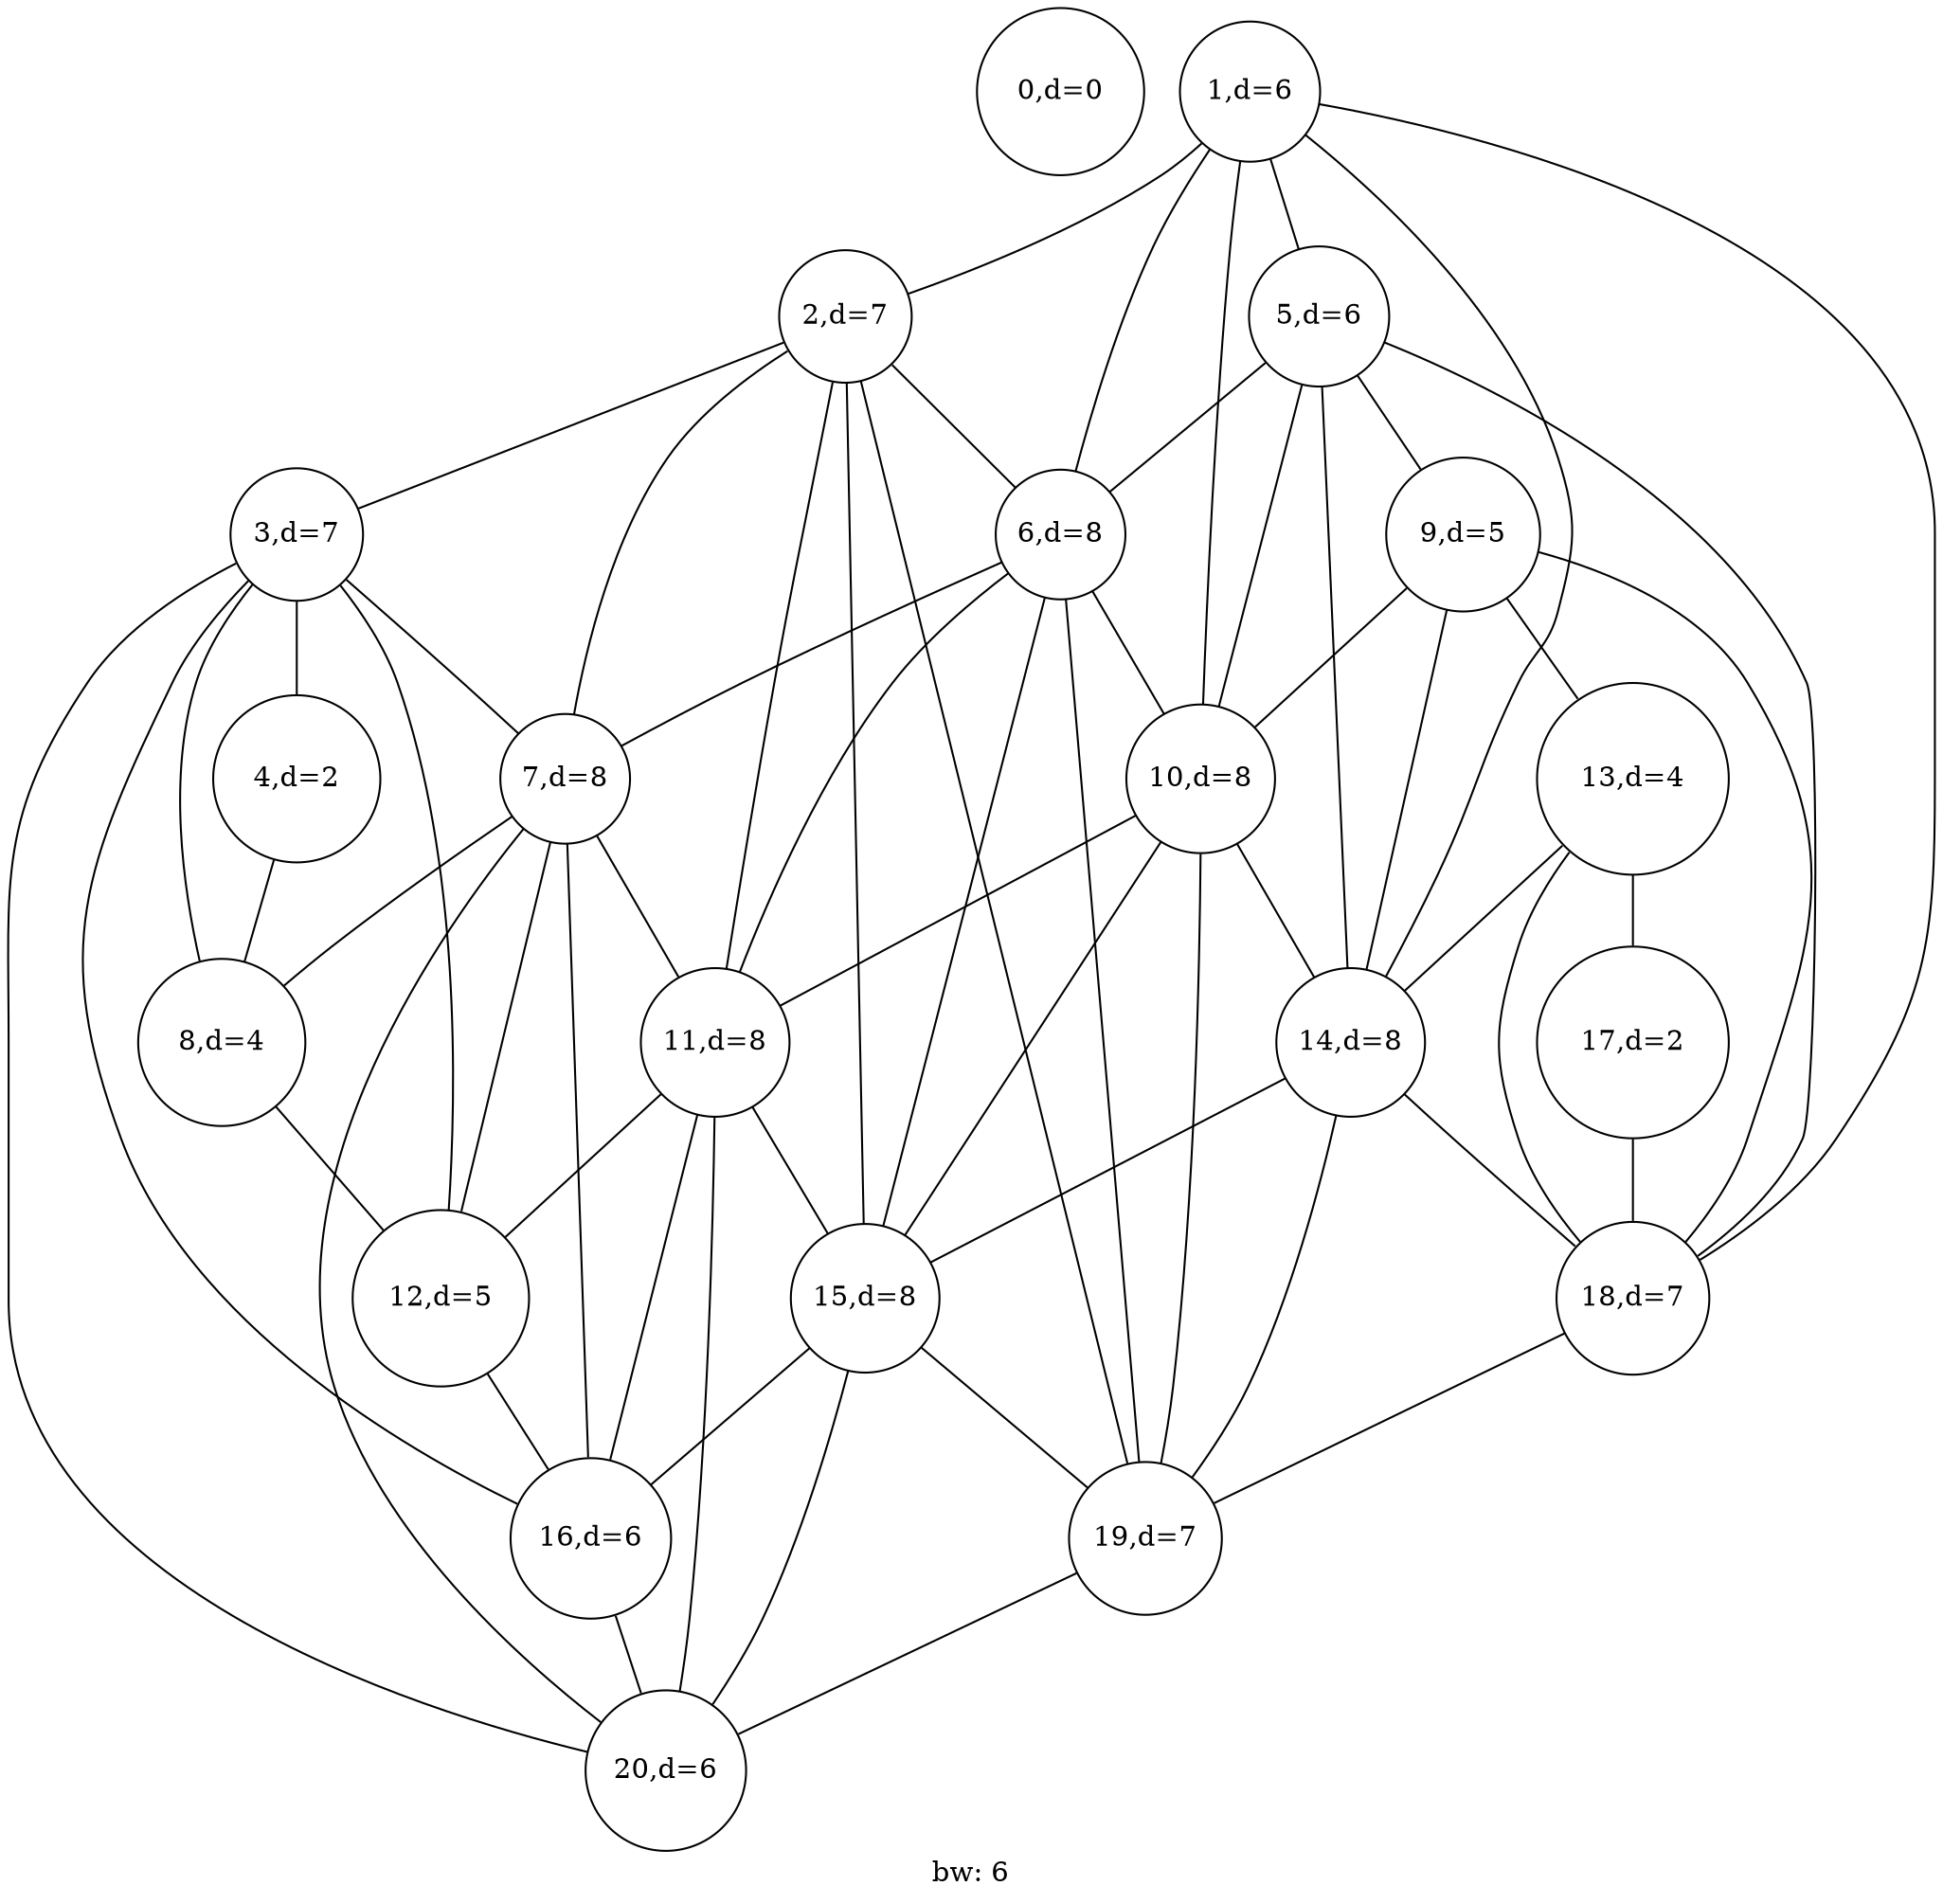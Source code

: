 graph {
overlap = scale;
splines = true;
node [shape=circle];
label = "bw: 6";
7145547 [ label = "0,d=0",height=0.00 ];
3912376 [ label = "1,d=6",height=0.60 ];
22172750 [ label = "2,d=7",height=0.70 ];
1892095 [ label = "3,d=7",height=0.70 ];
24408544 [ label = "4,d=2",height=0.20 ];
31476927 [ label = "5,d=6",height=0.60 ];
13549765 [ label = "6,d=8",height=0.80 ];
30541453 [ label = "7,d=8",height=0.80 ];
28061596 [ label = "8,d=4",height=0.40 ];
23710309 [ label = "9,d=5",height=0.50 ];
6744085 [ label = "10,d=8",height=0.80 ];
970341 [ label = "11,d=8",height=0.80 ];
1073282 [ label = "12,d=5",height=0.50 ];
19930840 [ label = "13,d=4",height=0.40 ];
3736006 [ label = "14,d=8",height=0.80 ];
10711912 [ label = "15,d=8",height=0.80 ];
15582114 [ label = "16,d=6",height=0.60 ];
29816185 [ label = "17,d=2",height=0.20 ];
18734302 [ label = "18,d=7",height=0.70 ];
26194423 [ label = "19,d=7",height=0.70 ];
15532856 [ label = "20,d=6",height=0.60 ];
"3912376" -- "22172750";
"3912376" -- "31476927";
"3912376" -- "13549765";
"3912376" -- "6744085";
"3912376" -- "3736006";
"3912376" -- "18734302";
"22172750" -- "1892095";
"22172750" -- "13549765";
"22172750" -- "30541453";
"22172750" -- "970341";
"22172750" -- "10711912";
"22172750" -- "26194423";
"1892095" -- "24408544";
"1892095" -- "30541453";
"1892095" -- "28061596";
"1892095" -- "1073282";
"1892095" -- "15582114";
"1892095" -- "15532856";
"24408544" -- "28061596";
"31476927" -- "13549765";
"31476927" -- "23710309";
"31476927" -- "6744085";
"31476927" -- "3736006";
"31476927" -- "18734302";
"13549765" -- "30541453";
"13549765" -- "6744085";
"13549765" -- "970341";
"13549765" -- "10711912";
"13549765" -- "26194423";
"30541453" -- "28061596";
"30541453" -- "970341";
"30541453" -- "1073282";
"30541453" -- "15582114";
"30541453" -- "15532856";
"28061596" -- "1073282";
"23710309" -- "6744085";
"23710309" -- "19930840";
"23710309" -- "3736006";
"23710309" -- "18734302";
"6744085" -- "970341";
"6744085" -- "3736006";
"6744085" -- "10711912";
"6744085" -- "26194423";
"970341" -- "1073282";
"970341" -- "10711912";
"970341" -- "15582114";
"970341" -- "15532856";
"1073282" -- "15582114";
"19930840" -- "3736006";
"19930840" -- "29816185";
"19930840" -- "18734302";
"3736006" -- "10711912";
"3736006" -- "18734302";
"3736006" -- "26194423";
"10711912" -- "15582114";
"10711912" -- "26194423";
"10711912" -- "15532856";
"15582114" -- "15532856";
"29816185" -- "18734302";
"18734302" -- "26194423";
"26194423" -- "15532856";
}
